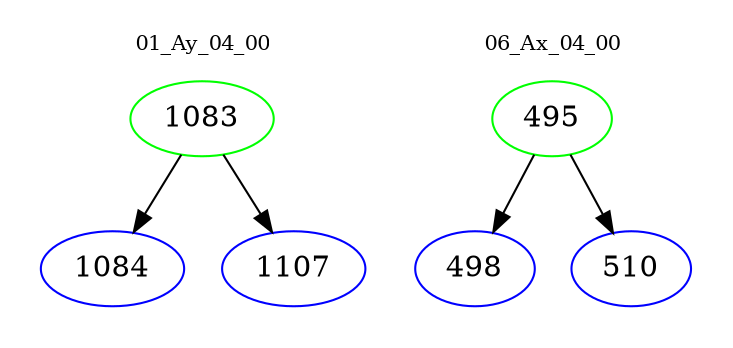 digraph{
subgraph cluster_0 {
color = white
label = "01_Ay_04_00";
fontsize=10;
T0_1083 [label="1083", color="green"]
T0_1083 -> T0_1084 [color="black"]
T0_1084 [label="1084", color="blue"]
T0_1083 -> T0_1107 [color="black"]
T0_1107 [label="1107", color="blue"]
}
subgraph cluster_1 {
color = white
label = "06_Ax_04_00";
fontsize=10;
T1_495 [label="495", color="green"]
T1_495 -> T1_498 [color="black"]
T1_498 [label="498", color="blue"]
T1_495 -> T1_510 [color="black"]
T1_510 [label="510", color="blue"]
}
}
